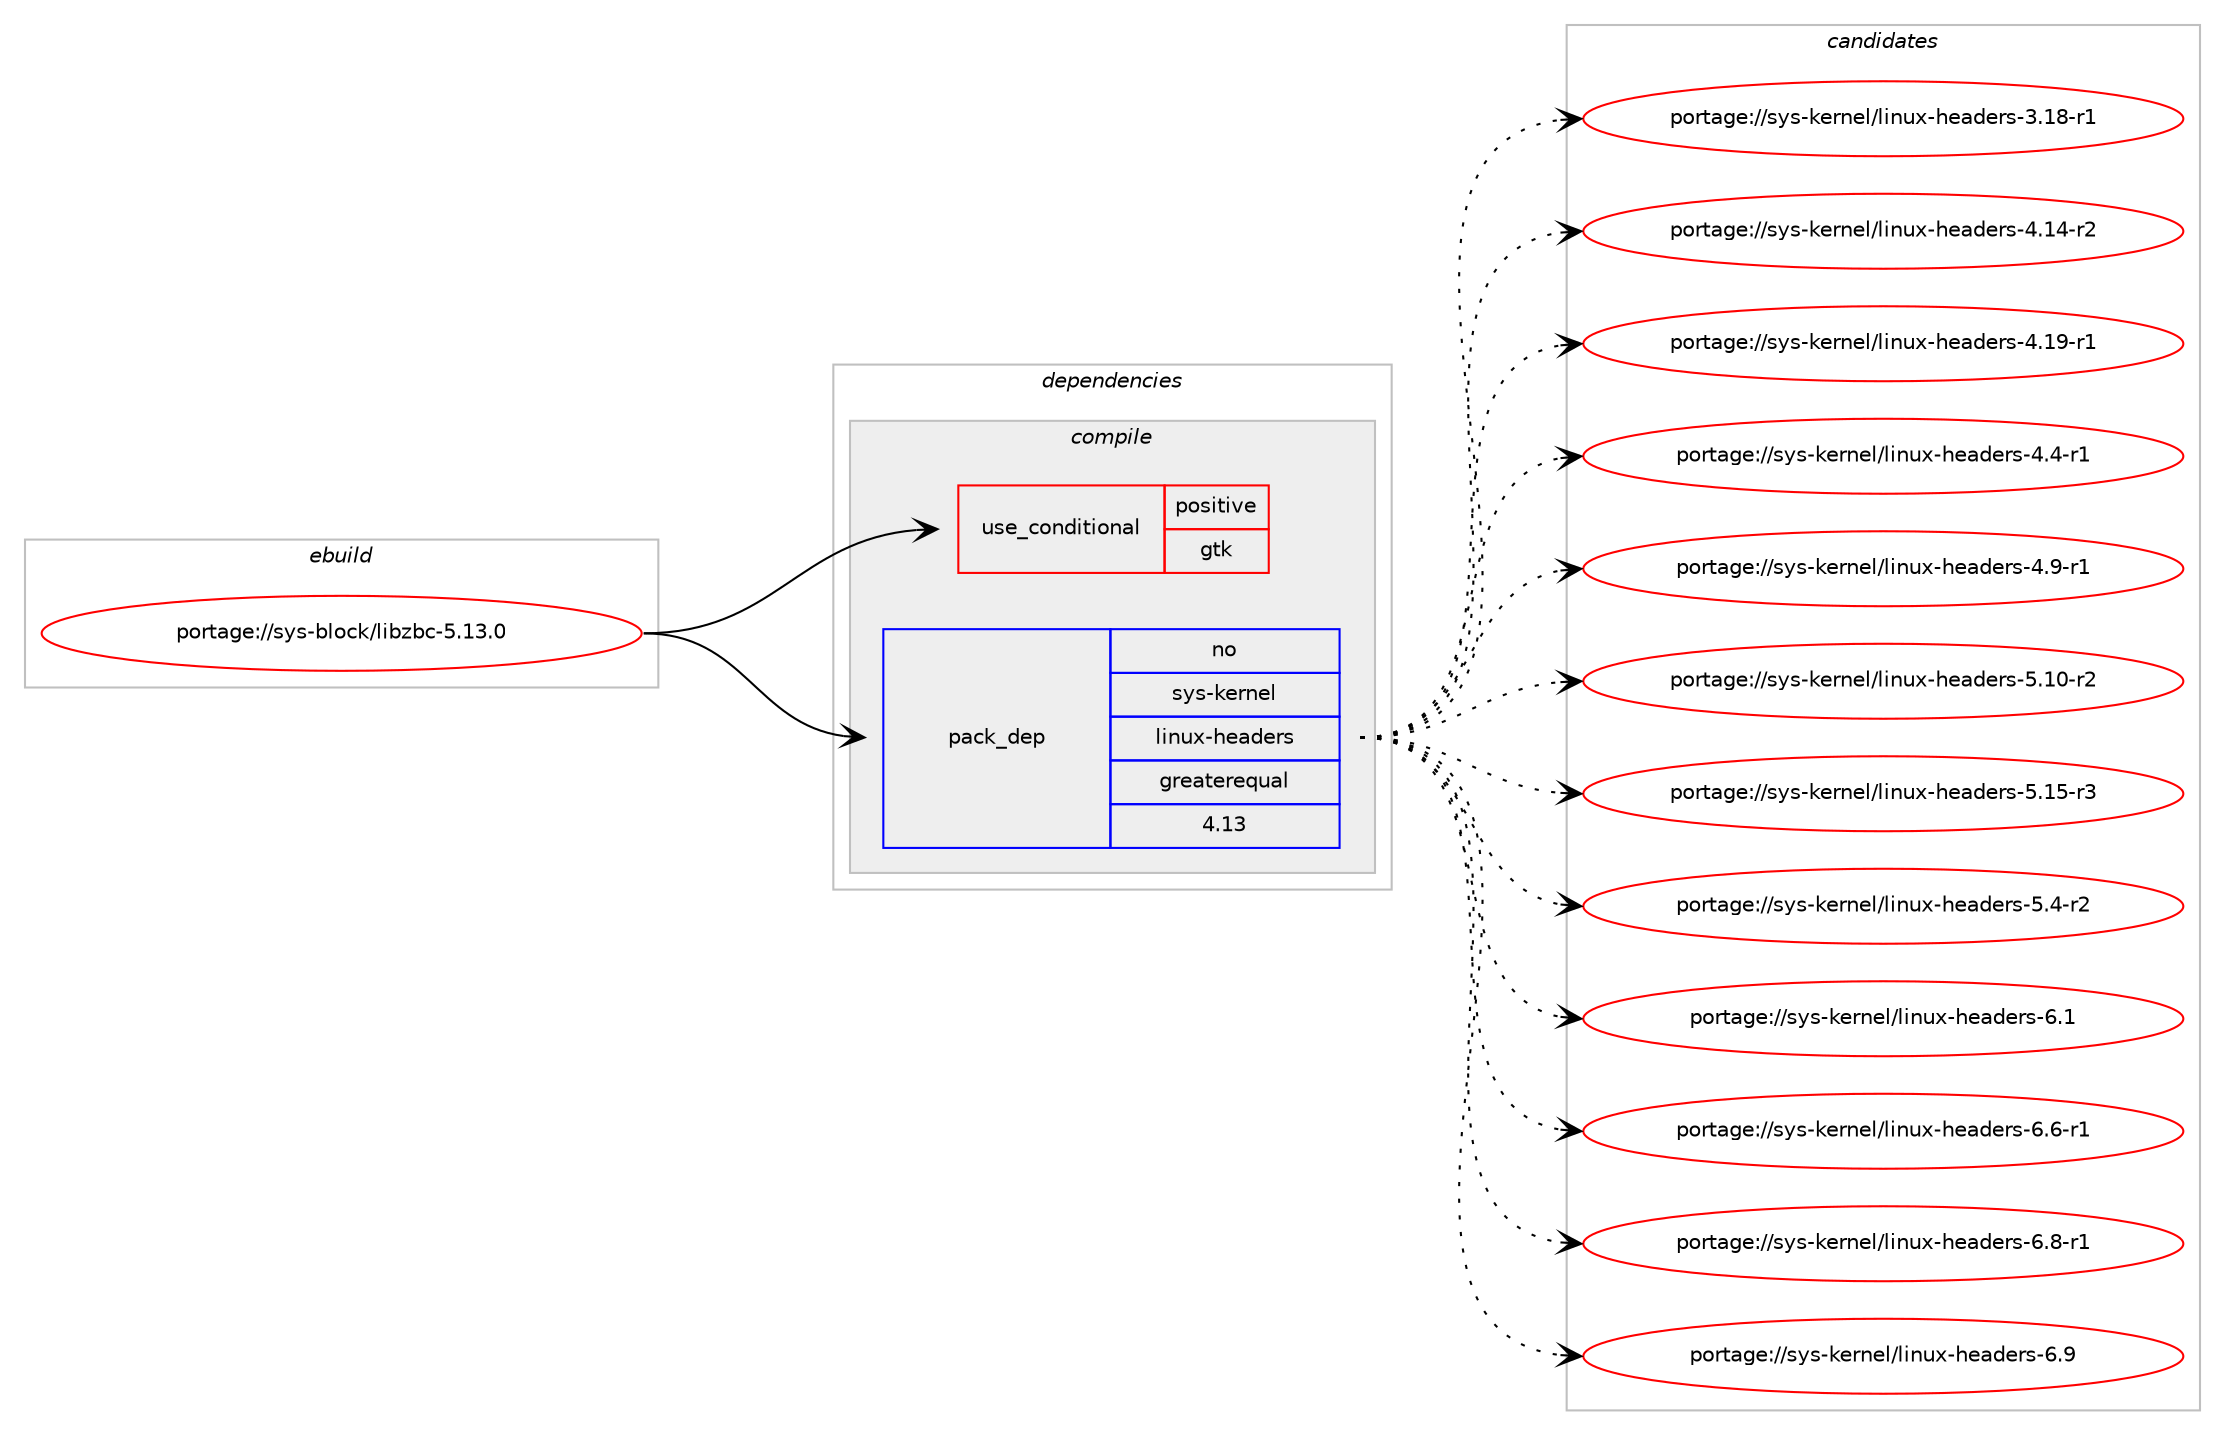 digraph prolog {

# *************
# Graph options
# *************

newrank=true;
concentrate=true;
compound=true;
graph [rankdir=LR,fontname=Helvetica,fontsize=10,ranksep=1.5];#, ranksep=2.5, nodesep=0.2];
edge  [arrowhead=vee];
node  [fontname=Helvetica,fontsize=10];

# **********
# The ebuild
# **********

subgraph cluster_leftcol {
color=gray;
rank=same;
label=<<i>ebuild</i>>;
id [label="portage://sys-block/libzbc-5.13.0", color=red, width=4, href="../sys-block/libzbc-5.13.0.svg"];
}

# ****************
# The dependencies
# ****************

subgraph cluster_midcol {
color=gray;
label=<<i>dependencies</i>>;
subgraph cluster_compile {
fillcolor="#eeeeee";
style=filled;
label=<<i>compile</i>>;
subgraph cond110940 {
dependency215003 [label=<<TABLE BORDER="0" CELLBORDER="1" CELLSPACING="0" CELLPADDING="4"><TR><TD ROWSPAN="3" CELLPADDING="10">use_conditional</TD></TR><TR><TD>positive</TD></TR><TR><TD>gtk</TD></TR></TABLE>>, shape=none, color=red];
# *** BEGIN UNKNOWN DEPENDENCY TYPE (TODO) ***
# dependency215003 -> package_dependency(portage://sys-block/libzbc-5.13.0,install,no,x11-libs,gtk+,none,[,,],[slot(3)],[])
# *** END UNKNOWN DEPENDENCY TYPE (TODO) ***

}
id:e -> dependency215003:w [weight=20,style="solid",arrowhead="vee"];
subgraph pack101194 {
dependency215004 [label=<<TABLE BORDER="0" CELLBORDER="1" CELLSPACING="0" CELLPADDING="4" WIDTH="220"><TR><TD ROWSPAN="6" CELLPADDING="30">pack_dep</TD></TR><TR><TD WIDTH="110">no</TD></TR><TR><TD>sys-kernel</TD></TR><TR><TD>linux-headers</TD></TR><TR><TD>greaterequal</TD></TR><TR><TD>4.13</TD></TR></TABLE>>, shape=none, color=blue];
}
id:e -> dependency215004:w [weight=20,style="solid",arrowhead="vee"];
# *** BEGIN UNKNOWN DEPENDENCY TYPE (TODO) ***
# id -> package_dependency(portage://sys-block/libzbc-5.13.0,install,no,virtual,pkgconfig,none,[,,],[],[])
# *** END UNKNOWN DEPENDENCY TYPE (TODO) ***

}
subgraph cluster_compileandrun {
fillcolor="#eeeeee";
style=filled;
label=<<i>compile and run</i>>;
}
subgraph cluster_run {
fillcolor="#eeeeee";
style=filled;
label=<<i>run</i>>;
}
}

# **************
# The candidates
# **************

subgraph cluster_choices {
rank=same;
color=gray;
label=<<i>candidates</i>>;

subgraph choice101194 {
color=black;
nodesep=1;
choice1151211154510710111411010110847108105110117120451041019710010111411545514649564511449 [label="portage://sys-kernel/linux-headers-3.18-r1", color=red, width=4,href="../sys-kernel/linux-headers-3.18-r1.svg"];
choice1151211154510710111411010110847108105110117120451041019710010111411545524649524511450 [label="portage://sys-kernel/linux-headers-4.14-r2", color=red, width=4,href="../sys-kernel/linux-headers-4.14-r2.svg"];
choice1151211154510710111411010110847108105110117120451041019710010111411545524649574511449 [label="portage://sys-kernel/linux-headers-4.19-r1", color=red, width=4,href="../sys-kernel/linux-headers-4.19-r1.svg"];
choice11512111545107101114110101108471081051101171204510410197100101114115455246524511449 [label="portage://sys-kernel/linux-headers-4.4-r1", color=red, width=4,href="../sys-kernel/linux-headers-4.4-r1.svg"];
choice11512111545107101114110101108471081051101171204510410197100101114115455246574511449 [label="portage://sys-kernel/linux-headers-4.9-r1", color=red, width=4,href="../sys-kernel/linux-headers-4.9-r1.svg"];
choice1151211154510710111411010110847108105110117120451041019710010111411545534649484511450 [label="portage://sys-kernel/linux-headers-5.10-r2", color=red, width=4,href="../sys-kernel/linux-headers-5.10-r2.svg"];
choice1151211154510710111411010110847108105110117120451041019710010111411545534649534511451 [label="portage://sys-kernel/linux-headers-5.15-r3", color=red, width=4,href="../sys-kernel/linux-headers-5.15-r3.svg"];
choice11512111545107101114110101108471081051101171204510410197100101114115455346524511450 [label="portage://sys-kernel/linux-headers-5.4-r2", color=red, width=4,href="../sys-kernel/linux-headers-5.4-r2.svg"];
choice1151211154510710111411010110847108105110117120451041019710010111411545544649 [label="portage://sys-kernel/linux-headers-6.1", color=red, width=4,href="../sys-kernel/linux-headers-6.1.svg"];
choice11512111545107101114110101108471081051101171204510410197100101114115455446544511449 [label="portage://sys-kernel/linux-headers-6.6-r1", color=red, width=4,href="../sys-kernel/linux-headers-6.6-r1.svg"];
choice11512111545107101114110101108471081051101171204510410197100101114115455446564511449 [label="portage://sys-kernel/linux-headers-6.8-r1", color=red, width=4,href="../sys-kernel/linux-headers-6.8-r1.svg"];
choice1151211154510710111411010110847108105110117120451041019710010111411545544657 [label="portage://sys-kernel/linux-headers-6.9", color=red, width=4,href="../sys-kernel/linux-headers-6.9.svg"];
dependency215004:e -> choice1151211154510710111411010110847108105110117120451041019710010111411545514649564511449:w [style=dotted,weight="100"];
dependency215004:e -> choice1151211154510710111411010110847108105110117120451041019710010111411545524649524511450:w [style=dotted,weight="100"];
dependency215004:e -> choice1151211154510710111411010110847108105110117120451041019710010111411545524649574511449:w [style=dotted,weight="100"];
dependency215004:e -> choice11512111545107101114110101108471081051101171204510410197100101114115455246524511449:w [style=dotted,weight="100"];
dependency215004:e -> choice11512111545107101114110101108471081051101171204510410197100101114115455246574511449:w [style=dotted,weight="100"];
dependency215004:e -> choice1151211154510710111411010110847108105110117120451041019710010111411545534649484511450:w [style=dotted,weight="100"];
dependency215004:e -> choice1151211154510710111411010110847108105110117120451041019710010111411545534649534511451:w [style=dotted,weight="100"];
dependency215004:e -> choice11512111545107101114110101108471081051101171204510410197100101114115455346524511450:w [style=dotted,weight="100"];
dependency215004:e -> choice1151211154510710111411010110847108105110117120451041019710010111411545544649:w [style=dotted,weight="100"];
dependency215004:e -> choice11512111545107101114110101108471081051101171204510410197100101114115455446544511449:w [style=dotted,weight="100"];
dependency215004:e -> choice11512111545107101114110101108471081051101171204510410197100101114115455446564511449:w [style=dotted,weight="100"];
dependency215004:e -> choice1151211154510710111411010110847108105110117120451041019710010111411545544657:w [style=dotted,weight="100"];
}
}

}
